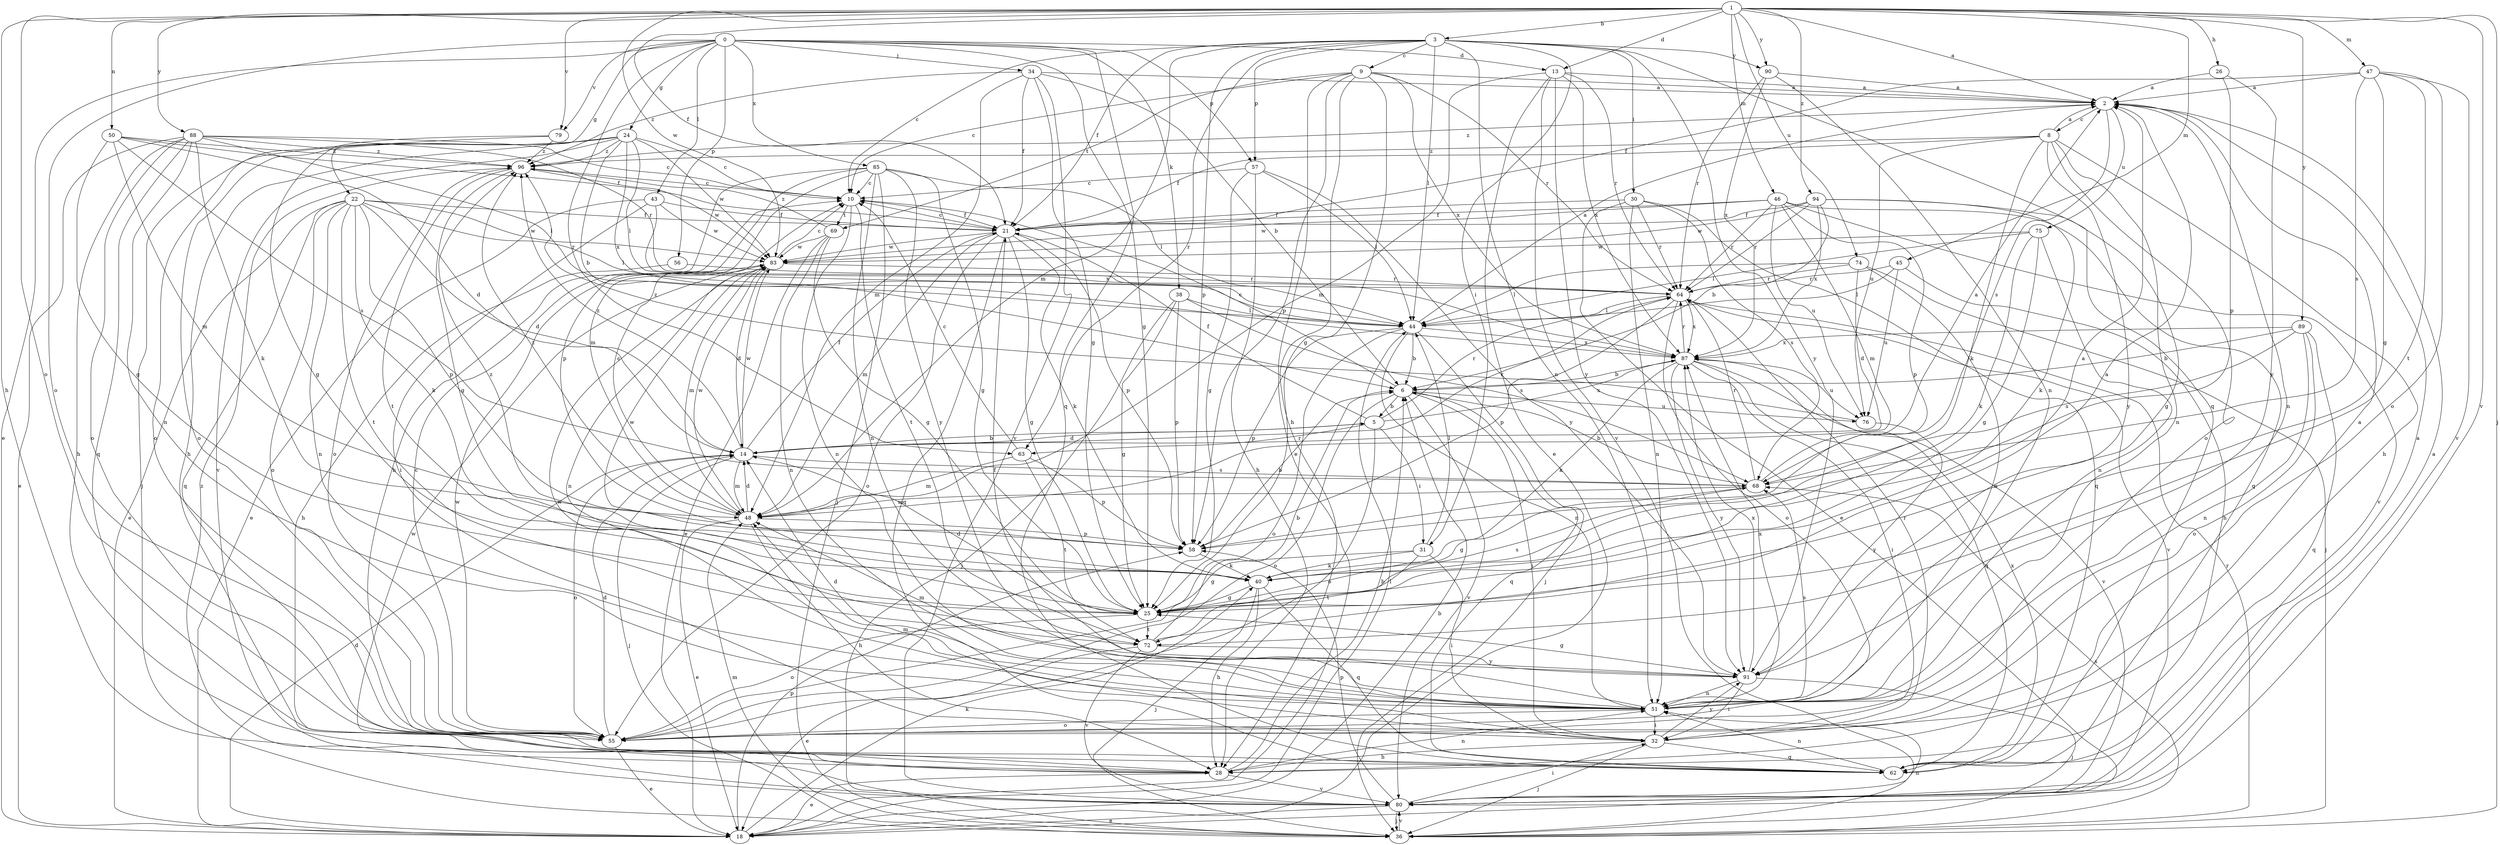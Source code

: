 strict digraph  {
0;
1;
2;
3;
5;
6;
8;
9;
10;
13;
14;
18;
21;
22;
24;
25;
26;
28;
30;
31;
32;
34;
36;
38;
40;
43;
44;
45;
46;
47;
48;
50;
51;
55;
56;
57;
58;
62;
63;
64;
68;
69;
72;
74;
75;
76;
79;
80;
83;
85;
87;
88;
89;
90;
91;
94;
96;
0 -> 13  [label=d];
0 -> 18  [label=e];
0 -> 22  [label=g];
0 -> 24  [label=g];
0 -> 25  [label=g];
0 -> 34  [label=j];
0 -> 38  [label=k];
0 -> 43  [label=l];
0 -> 55  [label=o];
0 -> 56  [label=p];
0 -> 57  [label=p];
0 -> 62  [label=q];
0 -> 63  [label=r];
0 -> 79  [label=v];
0 -> 85  [label=x];
1 -> 2  [label=a];
1 -> 3  [label=b];
1 -> 13  [label=d];
1 -> 21  [label=f];
1 -> 26  [label=h];
1 -> 28  [label=h];
1 -> 36  [label=j];
1 -> 45  [label=m];
1 -> 46  [label=m];
1 -> 47  [label=m];
1 -> 50  [label=n];
1 -> 55  [label=o];
1 -> 74  [label=u];
1 -> 79  [label=v];
1 -> 80  [label=v];
1 -> 83  [label=w];
1 -> 88  [label=y];
1 -> 89  [label=y];
1 -> 90  [label=y];
1 -> 94  [label=z];
2 -> 8  [label=c];
2 -> 51  [label=n];
2 -> 68  [label=s];
2 -> 75  [label=u];
2 -> 96  [label=z];
3 -> 9  [label=c];
3 -> 10  [label=c];
3 -> 21  [label=f];
3 -> 30  [label=i];
3 -> 31  [label=i];
3 -> 44  [label=l];
3 -> 48  [label=m];
3 -> 51  [label=n];
3 -> 57  [label=p];
3 -> 58  [label=p];
3 -> 62  [label=q];
3 -> 63  [label=r];
3 -> 90  [label=y];
3 -> 91  [label=y];
5 -> 14  [label=d];
5 -> 21  [label=f];
5 -> 31  [label=i];
5 -> 55  [label=o];
5 -> 63  [label=r];
5 -> 64  [label=r];
5 -> 87  [label=x];
6 -> 5  [label=b];
6 -> 10  [label=c];
6 -> 32  [label=i];
6 -> 55  [label=o];
6 -> 62  [label=q];
6 -> 76  [label=u];
6 -> 80  [label=v];
8 -> 2  [label=a];
8 -> 21  [label=f];
8 -> 28  [label=h];
8 -> 40  [label=k];
8 -> 51  [label=n];
8 -> 55  [label=o];
8 -> 76  [label=u];
8 -> 91  [label=y];
8 -> 96  [label=z];
9 -> 2  [label=a];
9 -> 10  [label=c];
9 -> 18  [label=e];
9 -> 25  [label=g];
9 -> 28  [label=h];
9 -> 58  [label=p];
9 -> 64  [label=r];
9 -> 69  [label=t];
9 -> 87  [label=x];
10 -> 21  [label=f];
10 -> 51  [label=n];
10 -> 69  [label=t];
10 -> 72  [label=t];
13 -> 2  [label=a];
13 -> 18  [label=e];
13 -> 48  [label=m];
13 -> 64  [label=r];
13 -> 80  [label=v];
13 -> 87  [label=x];
13 -> 91  [label=y];
14 -> 5  [label=b];
14 -> 21  [label=f];
14 -> 36  [label=j];
14 -> 48  [label=m];
14 -> 55  [label=o];
14 -> 64  [label=r];
14 -> 68  [label=s];
14 -> 83  [label=w];
14 -> 96  [label=z];
18 -> 6  [label=b];
18 -> 14  [label=d];
18 -> 40  [label=k];
18 -> 44  [label=l];
18 -> 58  [label=p];
21 -> 10  [label=c];
21 -> 25  [label=g];
21 -> 40  [label=k];
21 -> 48  [label=m];
21 -> 55  [label=o];
21 -> 58  [label=p];
21 -> 62  [label=q];
21 -> 83  [label=w];
22 -> 14  [label=d];
22 -> 18  [label=e];
22 -> 21  [label=f];
22 -> 40  [label=k];
22 -> 44  [label=l];
22 -> 51  [label=n];
22 -> 55  [label=o];
22 -> 58  [label=p];
22 -> 62  [label=q];
22 -> 72  [label=t];
22 -> 83  [label=w];
24 -> 6  [label=b];
24 -> 10  [label=c];
24 -> 28  [label=h];
24 -> 36  [label=j];
24 -> 44  [label=l];
24 -> 55  [label=o];
24 -> 80  [label=v];
24 -> 83  [label=w];
24 -> 87  [label=x];
24 -> 96  [label=z];
25 -> 2  [label=a];
25 -> 14  [label=d];
25 -> 55  [label=o];
25 -> 68  [label=s];
25 -> 72  [label=t];
26 -> 2  [label=a];
26 -> 58  [label=p];
26 -> 91  [label=y];
28 -> 6  [label=b];
28 -> 18  [label=e];
28 -> 51  [label=n];
28 -> 80  [label=v];
30 -> 18  [label=e];
30 -> 21  [label=f];
30 -> 51  [label=n];
30 -> 62  [label=q];
30 -> 64  [label=r];
30 -> 68  [label=s];
31 -> 25  [label=g];
31 -> 32  [label=i];
31 -> 40  [label=k];
31 -> 44  [label=l];
31 -> 72  [label=t];
32 -> 2  [label=a];
32 -> 28  [label=h];
32 -> 36  [label=j];
32 -> 48  [label=m];
32 -> 62  [label=q];
32 -> 64  [label=r];
32 -> 83  [label=w];
32 -> 91  [label=y];
34 -> 2  [label=a];
34 -> 6  [label=b];
34 -> 21  [label=f];
34 -> 25  [label=g];
34 -> 48  [label=m];
34 -> 80  [label=v];
34 -> 96  [label=z];
36 -> 48  [label=m];
36 -> 51  [label=n];
36 -> 64  [label=r];
36 -> 68  [label=s];
36 -> 80  [label=v];
38 -> 25  [label=g];
38 -> 36  [label=j];
38 -> 44  [label=l];
38 -> 58  [label=p];
38 -> 68  [label=s];
40 -> 25  [label=g];
40 -> 28  [label=h];
40 -> 36  [label=j];
40 -> 62  [label=q];
40 -> 83  [label=w];
40 -> 96  [label=z];
43 -> 18  [label=e];
43 -> 21  [label=f];
43 -> 32  [label=i];
43 -> 83  [label=w];
43 -> 87  [label=x];
44 -> 2  [label=a];
44 -> 6  [label=b];
44 -> 36  [label=j];
44 -> 51  [label=n];
44 -> 55  [label=o];
44 -> 58  [label=p];
44 -> 87  [label=x];
45 -> 28  [label=h];
45 -> 44  [label=l];
45 -> 64  [label=r];
45 -> 76  [label=u];
46 -> 21  [label=f];
46 -> 48  [label=m];
46 -> 58  [label=p];
46 -> 62  [label=q];
46 -> 64  [label=r];
46 -> 76  [label=u];
46 -> 80  [label=v];
46 -> 83  [label=w];
47 -> 2  [label=a];
47 -> 21  [label=f];
47 -> 25  [label=g];
47 -> 55  [label=o];
47 -> 68  [label=s];
47 -> 72  [label=t];
47 -> 80  [label=v];
48 -> 10  [label=c];
48 -> 14  [label=d];
48 -> 18  [label=e];
48 -> 28  [label=h];
48 -> 58  [label=p];
48 -> 83  [label=w];
48 -> 96  [label=z];
50 -> 14  [label=d];
50 -> 21  [label=f];
50 -> 25  [label=g];
50 -> 48  [label=m];
50 -> 68  [label=s];
50 -> 96  [label=z];
51 -> 14  [label=d];
51 -> 21  [label=f];
51 -> 32  [label=i];
51 -> 55  [label=o];
51 -> 68  [label=s];
51 -> 87  [label=x];
55 -> 10  [label=c];
55 -> 14  [label=d];
55 -> 18  [label=e];
55 -> 83  [label=w];
56 -> 28  [label=h];
56 -> 64  [label=r];
57 -> 10  [label=c];
57 -> 25  [label=g];
57 -> 28  [label=h];
57 -> 44  [label=l];
57 -> 91  [label=y];
58 -> 6  [label=b];
58 -> 40  [label=k];
62 -> 2  [label=a];
62 -> 51  [label=n];
62 -> 87  [label=x];
63 -> 10  [label=c];
63 -> 48  [label=m];
63 -> 58  [label=p];
63 -> 72  [label=t];
64 -> 44  [label=l];
64 -> 55  [label=o];
64 -> 58  [label=p];
64 -> 80  [label=v];
64 -> 87  [label=x];
68 -> 2  [label=a];
68 -> 6  [label=b];
68 -> 25  [label=g];
68 -> 48  [label=m];
68 -> 64  [label=r];
69 -> 18  [label=e];
69 -> 25  [label=g];
69 -> 51  [label=n];
69 -> 83  [label=w];
69 -> 96  [label=z];
72 -> 2  [label=a];
72 -> 6  [label=b];
72 -> 18  [label=e];
72 -> 80  [label=v];
72 -> 91  [label=y];
74 -> 14  [label=d];
74 -> 36  [label=j];
74 -> 44  [label=l];
74 -> 51  [label=n];
74 -> 64  [label=r];
75 -> 25  [label=g];
75 -> 40  [label=k];
75 -> 44  [label=l];
75 -> 51  [label=n];
75 -> 83  [label=w];
76 -> 91  [label=y];
76 -> 96  [label=z];
79 -> 25  [label=g];
79 -> 55  [label=o];
79 -> 96  [label=z];
80 -> 2  [label=a];
80 -> 18  [label=e];
80 -> 32  [label=i];
80 -> 36  [label=j];
80 -> 58  [label=p];
80 -> 83  [label=w];
80 -> 96  [label=z];
83 -> 10  [label=c];
83 -> 14  [label=d];
83 -> 48  [label=m];
83 -> 51  [label=n];
83 -> 64  [label=r];
85 -> 10  [label=c];
85 -> 25  [label=g];
85 -> 28  [label=h];
85 -> 36  [label=j];
85 -> 44  [label=l];
85 -> 48  [label=m];
85 -> 51  [label=n];
85 -> 58  [label=p];
85 -> 91  [label=y];
87 -> 6  [label=b];
87 -> 32  [label=i];
87 -> 40  [label=k];
87 -> 62  [label=q];
87 -> 64  [label=r];
87 -> 76  [label=u];
87 -> 80  [label=v];
87 -> 91  [label=y];
88 -> 10  [label=c];
88 -> 18  [label=e];
88 -> 28  [label=h];
88 -> 40  [label=k];
88 -> 44  [label=l];
88 -> 51  [label=n];
88 -> 55  [label=o];
88 -> 62  [label=q];
88 -> 64  [label=r];
88 -> 96  [label=z];
89 -> 6  [label=b];
89 -> 51  [label=n];
89 -> 55  [label=o];
89 -> 62  [label=q];
89 -> 68  [label=s];
89 -> 87  [label=x];
90 -> 2  [label=a];
90 -> 51  [label=n];
90 -> 64  [label=r];
90 -> 87  [label=x];
91 -> 25  [label=g];
91 -> 32  [label=i];
91 -> 36  [label=j];
91 -> 48  [label=m];
91 -> 51  [label=n];
91 -> 87  [label=x];
94 -> 6  [label=b];
94 -> 21  [label=f];
94 -> 25  [label=g];
94 -> 40  [label=k];
94 -> 64  [label=r];
94 -> 83  [label=w];
94 -> 87  [label=x];
96 -> 10  [label=c];
96 -> 25  [label=g];
96 -> 55  [label=o];
96 -> 72  [label=t];
96 -> 83  [label=w];
}

